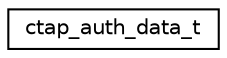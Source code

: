 digraph "Graphical Class Hierarchy"
{
 // LATEX_PDF_SIZE
  edge [fontname="Helvetica",fontsize="10",labelfontname="Helvetica",labelfontsize="10"];
  node [fontname="Helvetica",fontsize="10",shape=record];
  rankdir="LR";
  Node0 [label="ctap_auth_data_t",height=0.2,width=0.4,color="black", fillcolor="white", style="filled",URL="$structctap__auth__data__t.html",tooltip="CTAP authenticator data struct."];
}
